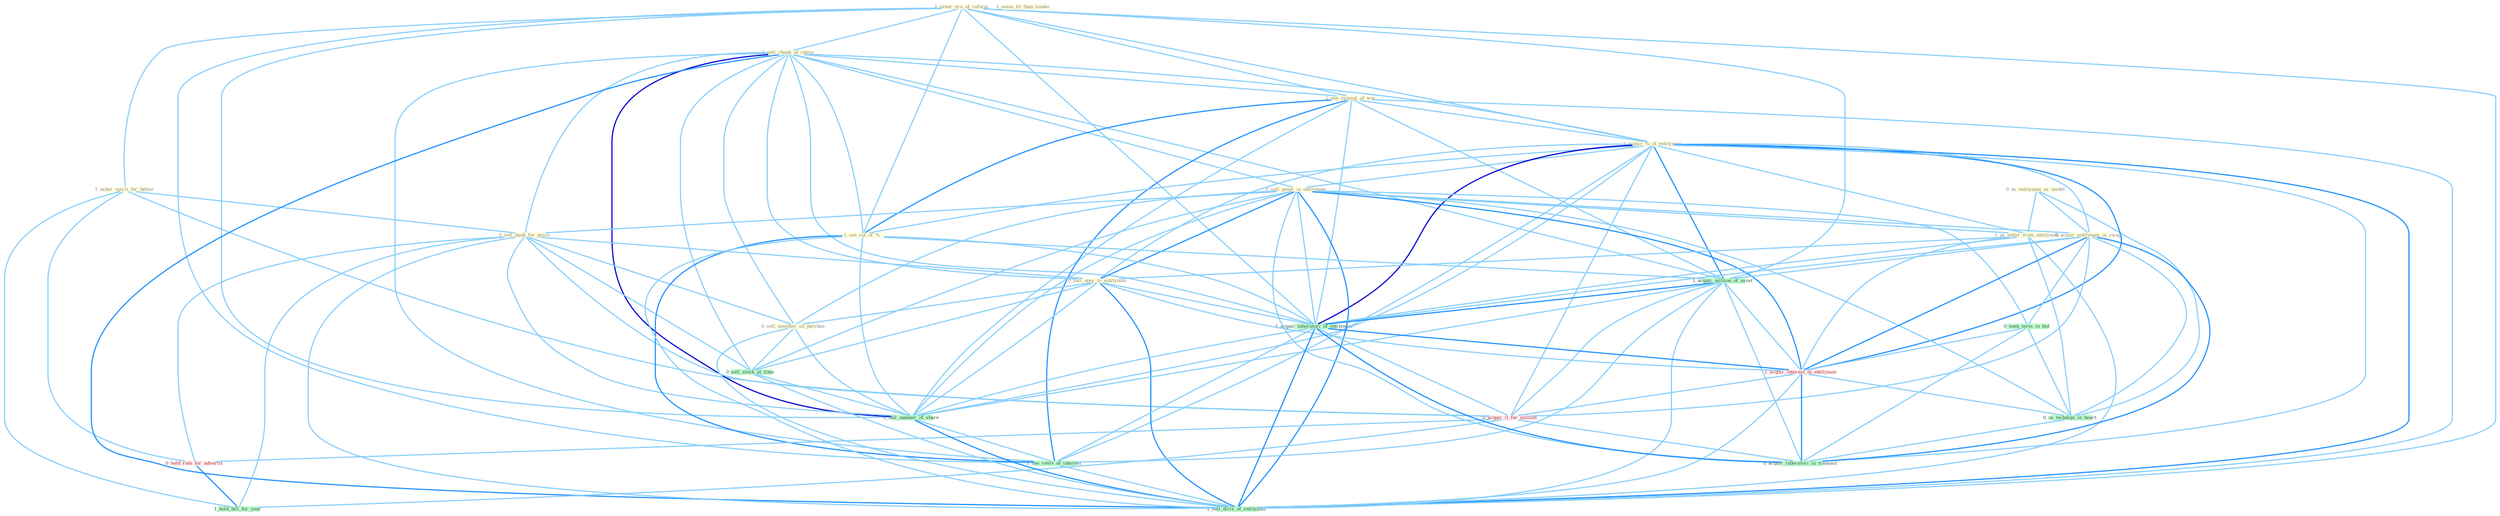 Graph G{ 
    node
    [shape=polygon,style=filled,width=.5,height=.06,color="#BDFCC9",fixedsize=true,fontsize=4,
    fontcolor="#2f4f4f"];
    {node
    [color="#ffffe0", fontcolor="#8b7d6b"] "1_usher_era_of_reform " "1_seem_fit_than_leader " "1_usher_spirit_for_better " "1_sell_chunk_of_share " "1_see_exampl_of_wai " "0_us_entitynam_as_model " "1_acquir_%_of_entitynam " "0_sell_panel_in_entitynam " "0_sell_bank_for_price " "1_us_letter_from_entitynam " "0_sell_oper_to_entitynam " "1_see_cut_of_% " "0_sell_member_on_purchas " "0_acquir_entitynam_in_swap "}
{node [color="#fff0f5", fontcolor="#b22222"] "1_acquir_interest_in_entitynam " "0_acquir_it_for_million " "0_hold_rate_for_advertis "}
edge [color="#B0E2FF"];

	"1_usher_era_of_reform " -- "1_usher_spirit_for_better " [w="1", color="#87cefa" ];
	"1_usher_era_of_reform " -- "1_sell_chunk_of_share " [w="1", color="#87cefa" ];
	"1_usher_era_of_reform " -- "1_see_exampl_of_wai " [w="1", color="#87cefa" ];
	"1_usher_era_of_reform " -- "1_acquir_%_of_entitynam " [w="1", color="#87cefa" ];
	"1_usher_era_of_reform " -- "1_see_cut_of_% " [w="1", color="#87cefa" ];
	"1_usher_era_of_reform " -- "1_acquir_million_of_asset " [w="1", color="#87cefa" ];
	"1_usher_era_of_reform " -- "1_acquir_laboratori_of_entitynam " [w="1", color="#87cefa" ];
	"1_usher_era_of_reform " -- "1_sell_number_of_share " [w="1", color="#87cefa" ];
	"1_usher_era_of_reform " -- "1_see_reviv_of_interest " [w="1", color="#87cefa" ];
	"1_usher_era_of_reform " -- "1_sell_divis_of_entitynam " [w="1", color="#87cefa" ];
	"1_usher_spirit_for_better " -- "0_sell_bank_for_price " [w="1", color="#87cefa" ];
	"1_usher_spirit_for_better " -- "0_acquir_it_for_million " [w="1", color="#87cefa" ];
	"1_usher_spirit_for_better " -- "0_hold_rate_for_advertis " [w="1", color="#87cefa" ];
	"1_usher_spirit_for_better " -- "1_hold_bill_for_year " [w="1", color="#87cefa" ];
	"1_sell_chunk_of_share " -- "1_see_exampl_of_wai " [w="1", color="#87cefa" ];
	"1_sell_chunk_of_share " -- "1_acquir_%_of_entitynam " [w="1", color="#87cefa" ];
	"1_sell_chunk_of_share " -- "0_sell_panel_in_entitynam " [w="1", color="#87cefa" ];
	"1_sell_chunk_of_share " -- "0_sell_bank_for_price " [w="1", color="#87cefa" ];
	"1_sell_chunk_of_share " -- "0_sell_oper_to_entitynam " [w="1", color="#87cefa" ];
	"1_sell_chunk_of_share " -- "1_see_cut_of_% " [w="1", color="#87cefa" ];
	"1_sell_chunk_of_share " -- "0_sell_member_on_purchas " [w="1", color="#87cefa" ];
	"1_sell_chunk_of_share " -- "1_acquir_million_of_asset " [w="1", color="#87cefa" ];
	"1_sell_chunk_of_share " -- "1_acquir_laboratori_of_entitynam " [w="1", color="#87cefa" ];
	"1_sell_chunk_of_share " -- "0_sell_stock_at_time " [w="1", color="#87cefa" ];
	"1_sell_chunk_of_share " -- "1_sell_number_of_share " [w="3", color="#0000cd" , len=0.6];
	"1_sell_chunk_of_share " -- "1_see_reviv_of_interest " [w="1", color="#87cefa" ];
	"1_sell_chunk_of_share " -- "1_sell_divis_of_entitynam " [w="2", color="#1e90ff" , len=0.8];
	"1_see_exampl_of_wai " -- "1_acquir_%_of_entitynam " [w="1", color="#87cefa" ];
	"1_see_exampl_of_wai " -- "1_see_cut_of_% " [w="2", color="#1e90ff" , len=0.8];
	"1_see_exampl_of_wai " -- "1_acquir_million_of_asset " [w="1", color="#87cefa" ];
	"1_see_exampl_of_wai " -- "1_acquir_laboratori_of_entitynam " [w="1", color="#87cefa" ];
	"1_see_exampl_of_wai " -- "1_sell_number_of_share " [w="1", color="#87cefa" ];
	"1_see_exampl_of_wai " -- "1_see_reviv_of_interest " [w="2", color="#1e90ff" , len=0.8];
	"1_see_exampl_of_wai " -- "1_sell_divis_of_entitynam " [w="1", color="#87cefa" ];
	"0_us_entitynam_as_model " -- "1_us_letter_from_entitynam " [w="1", color="#87cefa" ];
	"0_us_entitynam_as_model " -- "0_acquir_entitynam_in_swap " [w="1", color="#87cefa" ];
	"0_us_entitynam_as_model " -- "0_us_techniqu_in_heart " [w="1", color="#87cefa" ];
	"1_acquir_%_of_entitynam " -- "0_sell_panel_in_entitynam " [w="1", color="#87cefa" ];
	"1_acquir_%_of_entitynam " -- "1_us_letter_from_entitynam " [w="1", color="#87cefa" ];
	"1_acquir_%_of_entitynam " -- "0_sell_oper_to_entitynam " [w="1", color="#87cefa" ];
	"1_acquir_%_of_entitynam " -- "1_see_cut_of_% " [w="1", color="#87cefa" ];
	"1_acquir_%_of_entitynam " -- "0_acquir_entitynam_in_swap " [w="1", color="#87cefa" ];
	"1_acquir_%_of_entitynam " -- "1_acquir_million_of_asset " [w="2", color="#1e90ff" , len=0.8];
	"1_acquir_%_of_entitynam " -- "1_acquir_laboratori_of_entitynam " [w="3", color="#0000cd" , len=0.6];
	"1_acquir_%_of_entitynam " -- "1_acquir_interest_in_entitynam " [w="2", color="#1e90ff" , len=0.8];
	"1_acquir_%_of_entitynam " -- "0_acquir_it_for_million " [w="1", color="#87cefa" ];
	"1_acquir_%_of_entitynam " -- "0_acquir_laboratori_in_transact " [w="1", color="#87cefa" ];
	"1_acquir_%_of_entitynam " -- "1_sell_number_of_share " [w="1", color="#87cefa" ];
	"1_acquir_%_of_entitynam " -- "1_see_reviv_of_interest " [w="1", color="#87cefa" ];
	"1_acquir_%_of_entitynam " -- "1_sell_divis_of_entitynam " [w="2", color="#1e90ff" , len=0.8];
	"0_sell_panel_in_entitynam " -- "0_sell_bank_for_price " [w="1", color="#87cefa" ];
	"0_sell_panel_in_entitynam " -- "1_us_letter_from_entitynam " [w="1", color="#87cefa" ];
	"0_sell_panel_in_entitynam " -- "0_sell_oper_to_entitynam " [w="2", color="#1e90ff" , len=0.8];
	"0_sell_panel_in_entitynam " -- "0_sell_member_on_purchas " [w="1", color="#87cefa" ];
	"0_sell_panel_in_entitynam " -- "0_acquir_entitynam_in_swap " [w="1", color="#87cefa" ];
	"0_sell_panel_in_entitynam " -- "1_acquir_laboratori_of_entitynam " [w="1", color="#87cefa" ];
	"0_sell_panel_in_entitynam " -- "0_seek_term_in_bid " [w="1", color="#87cefa" ];
	"0_sell_panel_in_entitynam " -- "1_acquir_interest_in_entitynam " [w="2", color="#1e90ff" , len=0.8];
	"0_sell_panel_in_entitynam " -- "0_us_techniqu_in_heart " [w="1", color="#87cefa" ];
	"0_sell_panel_in_entitynam " -- "0_acquir_laboratori_in_transact " [w="1", color="#87cefa" ];
	"0_sell_panel_in_entitynam " -- "0_sell_stock_at_time " [w="1", color="#87cefa" ];
	"0_sell_panel_in_entitynam " -- "1_sell_number_of_share " [w="1", color="#87cefa" ];
	"0_sell_panel_in_entitynam " -- "1_sell_divis_of_entitynam " [w="2", color="#1e90ff" , len=0.8];
	"0_sell_bank_for_price " -- "0_sell_oper_to_entitynam " [w="1", color="#87cefa" ];
	"0_sell_bank_for_price " -- "0_sell_member_on_purchas " [w="1", color="#87cefa" ];
	"0_sell_bank_for_price " -- "0_acquir_it_for_million " [w="1", color="#87cefa" ];
	"0_sell_bank_for_price " -- "0_hold_rate_for_advertis " [w="1", color="#87cefa" ];
	"0_sell_bank_for_price " -- "0_sell_stock_at_time " [w="1", color="#87cefa" ];
	"0_sell_bank_for_price " -- "1_sell_number_of_share " [w="1", color="#87cefa" ];
	"0_sell_bank_for_price " -- "1_hold_bill_for_year " [w="1", color="#87cefa" ];
	"0_sell_bank_for_price " -- "1_sell_divis_of_entitynam " [w="1", color="#87cefa" ];
	"1_us_letter_from_entitynam " -- "0_sell_oper_to_entitynam " [w="1", color="#87cefa" ];
	"1_us_letter_from_entitynam " -- "1_acquir_laboratori_of_entitynam " [w="1", color="#87cefa" ];
	"1_us_letter_from_entitynam " -- "1_acquir_interest_in_entitynam " [w="1", color="#87cefa" ];
	"1_us_letter_from_entitynam " -- "0_us_techniqu_in_heart " [w="1", color="#87cefa" ];
	"1_us_letter_from_entitynam " -- "1_sell_divis_of_entitynam " [w="1", color="#87cefa" ];
	"0_sell_oper_to_entitynam " -- "0_sell_member_on_purchas " [w="1", color="#87cefa" ];
	"0_sell_oper_to_entitynam " -- "1_acquir_laboratori_of_entitynam " [w="1", color="#87cefa" ];
	"0_sell_oper_to_entitynam " -- "1_acquir_interest_in_entitynam " [w="1", color="#87cefa" ];
	"0_sell_oper_to_entitynam " -- "0_sell_stock_at_time " [w="1", color="#87cefa" ];
	"0_sell_oper_to_entitynam " -- "1_sell_number_of_share " [w="1", color="#87cefa" ];
	"0_sell_oper_to_entitynam " -- "1_sell_divis_of_entitynam " [w="2", color="#1e90ff" , len=0.8];
	"1_see_cut_of_% " -- "1_acquir_million_of_asset " [w="1", color="#87cefa" ];
	"1_see_cut_of_% " -- "1_acquir_laboratori_of_entitynam " [w="1", color="#87cefa" ];
	"1_see_cut_of_% " -- "1_sell_number_of_share " [w="1", color="#87cefa" ];
	"1_see_cut_of_% " -- "1_see_reviv_of_interest " [w="2", color="#1e90ff" , len=0.8];
	"1_see_cut_of_% " -- "1_sell_divis_of_entitynam " [w="1", color="#87cefa" ];
	"0_sell_member_on_purchas " -- "0_sell_stock_at_time " [w="1", color="#87cefa" ];
	"0_sell_member_on_purchas " -- "1_sell_number_of_share " [w="1", color="#87cefa" ];
	"0_sell_member_on_purchas " -- "1_sell_divis_of_entitynam " [w="1", color="#87cefa" ];
	"0_acquir_entitynam_in_swap " -- "1_acquir_million_of_asset " [w="1", color="#87cefa" ];
	"0_acquir_entitynam_in_swap " -- "1_acquir_laboratori_of_entitynam " [w="1", color="#87cefa" ];
	"0_acquir_entitynam_in_swap " -- "0_seek_term_in_bid " [w="1", color="#87cefa" ];
	"0_acquir_entitynam_in_swap " -- "1_acquir_interest_in_entitynam " [w="2", color="#1e90ff" , len=0.8];
	"0_acquir_entitynam_in_swap " -- "0_us_techniqu_in_heart " [w="1", color="#87cefa" ];
	"0_acquir_entitynam_in_swap " -- "0_acquir_it_for_million " [w="1", color="#87cefa" ];
	"0_acquir_entitynam_in_swap " -- "0_acquir_laboratori_in_transact " [w="2", color="#1e90ff" , len=0.8];
	"1_acquir_million_of_asset " -- "1_acquir_laboratori_of_entitynam " [w="2", color="#1e90ff" , len=0.8];
	"1_acquir_million_of_asset " -- "1_acquir_interest_in_entitynam " [w="1", color="#87cefa" ];
	"1_acquir_million_of_asset " -- "0_acquir_it_for_million " [w="1", color="#87cefa" ];
	"1_acquir_million_of_asset " -- "0_acquir_laboratori_in_transact " [w="1", color="#87cefa" ];
	"1_acquir_million_of_asset " -- "1_sell_number_of_share " [w="1", color="#87cefa" ];
	"1_acquir_million_of_asset " -- "1_see_reviv_of_interest " [w="1", color="#87cefa" ];
	"1_acquir_million_of_asset " -- "1_sell_divis_of_entitynam " [w="1", color="#87cefa" ];
	"1_acquir_laboratori_of_entitynam " -- "1_acquir_interest_in_entitynam " [w="2", color="#1e90ff" , len=0.8];
	"1_acquir_laboratori_of_entitynam " -- "0_acquir_it_for_million " [w="1", color="#87cefa" ];
	"1_acquir_laboratori_of_entitynam " -- "0_acquir_laboratori_in_transact " [w="2", color="#1e90ff" , len=0.8];
	"1_acquir_laboratori_of_entitynam " -- "1_sell_number_of_share " [w="1", color="#87cefa" ];
	"1_acquir_laboratori_of_entitynam " -- "1_see_reviv_of_interest " [w="1", color="#87cefa" ];
	"1_acquir_laboratori_of_entitynam " -- "1_sell_divis_of_entitynam " [w="2", color="#1e90ff" , len=0.8];
	"0_seek_term_in_bid " -- "1_acquir_interest_in_entitynam " [w="1", color="#87cefa" ];
	"0_seek_term_in_bid " -- "0_us_techniqu_in_heart " [w="1", color="#87cefa" ];
	"0_seek_term_in_bid " -- "0_acquir_laboratori_in_transact " [w="1", color="#87cefa" ];
	"1_acquir_interest_in_entitynam " -- "0_us_techniqu_in_heart " [w="1", color="#87cefa" ];
	"1_acquir_interest_in_entitynam " -- "0_acquir_it_for_million " [w="1", color="#87cefa" ];
	"1_acquir_interest_in_entitynam " -- "0_acquir_laboratori_in_transact " [w="2", color="#1e90ff" , len=0.8];
	"1_acquir_interest_in_entitynam " -- "1_sell_divis_of_entitynam " [w="1", color="#87cefa" ];
	"0_us_techniqu_in_heart " -- "0_acquir_laboratori_in_transact " [w="1", color="#87cefa" ];
	"0_acquir_it_for_million " -- "0_hold_rate_for_advertis " [w="1", color="#87cefa" ];
	"0_acquir_it_for_million " -- "0_acquir_laboratori_in_transact " [w="1", color="#87cefa" ];
	"0_acquir_it_for_million " -- "1_hold_bill_for_year " [w="1", color="#87cefa" ];
	"0_hold_rate_for_advertis " -- "1_hold_bill_for_year " [w="2", color="#1e90ff" , len=0.8];
	"0_sell_stock_at_time " -- "1_sell_number_of_share " [w="1", color="#87cefa" ];
	"0_sell_stock_at_time " -- "1_sell_divis_of_entitynam " [w="1", color="#87cefa" ];
	"1_sell_number_of_share " -- "1_see_reviv_of_interest " [w="1", color="#87cefa" ];
	"1_sell_number_of_share " -- "1_sell_divis_of_entitynam " [w="2", color="#1e90ff" , len=0.8];
	"1_see_reviv_of_interest " -- "1_sell_divis_of_entitynam " [w="1", color="#87cefa" ];
}